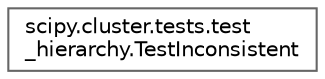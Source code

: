 digraph "Graphical Class Hierarchy"
{
 // LATEX_PDF_SIZE
  bgcolor="transparent";
  edge [fontname=Helvetica,fontsize=10,labelfontname=Helvetica,labelfontsize=10];
  node [fontname=Helvetica,fontsize=10,shape=box,height=0.2,width=0.4];
  rankdir="LR";
  Node0 [id="Node000000",label="scipy.cluster.tests.test\l_hierarchy.TestInconsistent",height=0.2,width=0.4,color="grey40", fillcolor="white", style="filled",URL="$d3/dd8/classscipy_1_1cluster_1_1tests_1_1test__hierarchy_1_1TestInconsistent.html",tooltip=" "];
}
